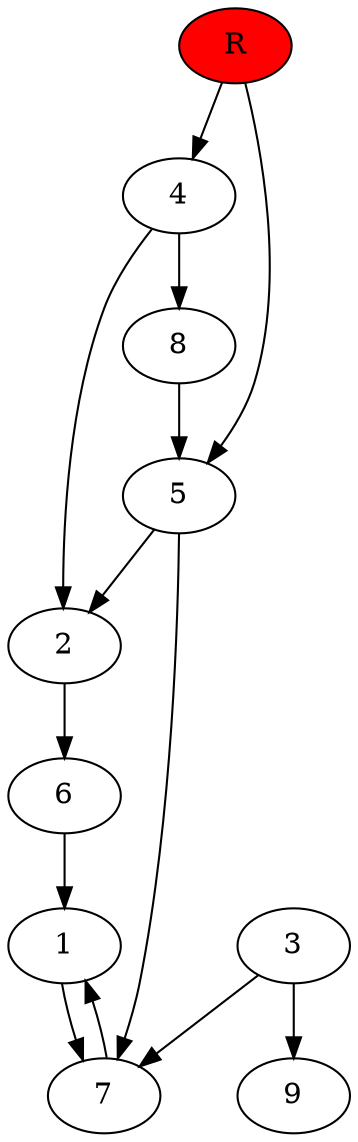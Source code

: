 digraph prb14997 {
	1
	2
	3
	4
	5
	6
	7
	8
	R [fillcolor="#ff0000" style=filled]
	1 -> 7
	2 -> 6
	3 -> 7
	3 -> 9
	4 -> 2
	4 -> 8
	5 -> 2
	5 -> 7
	6 -> 1
	7 -> 1
	8 -> 5
	R -> 4
	R -> 5
}
